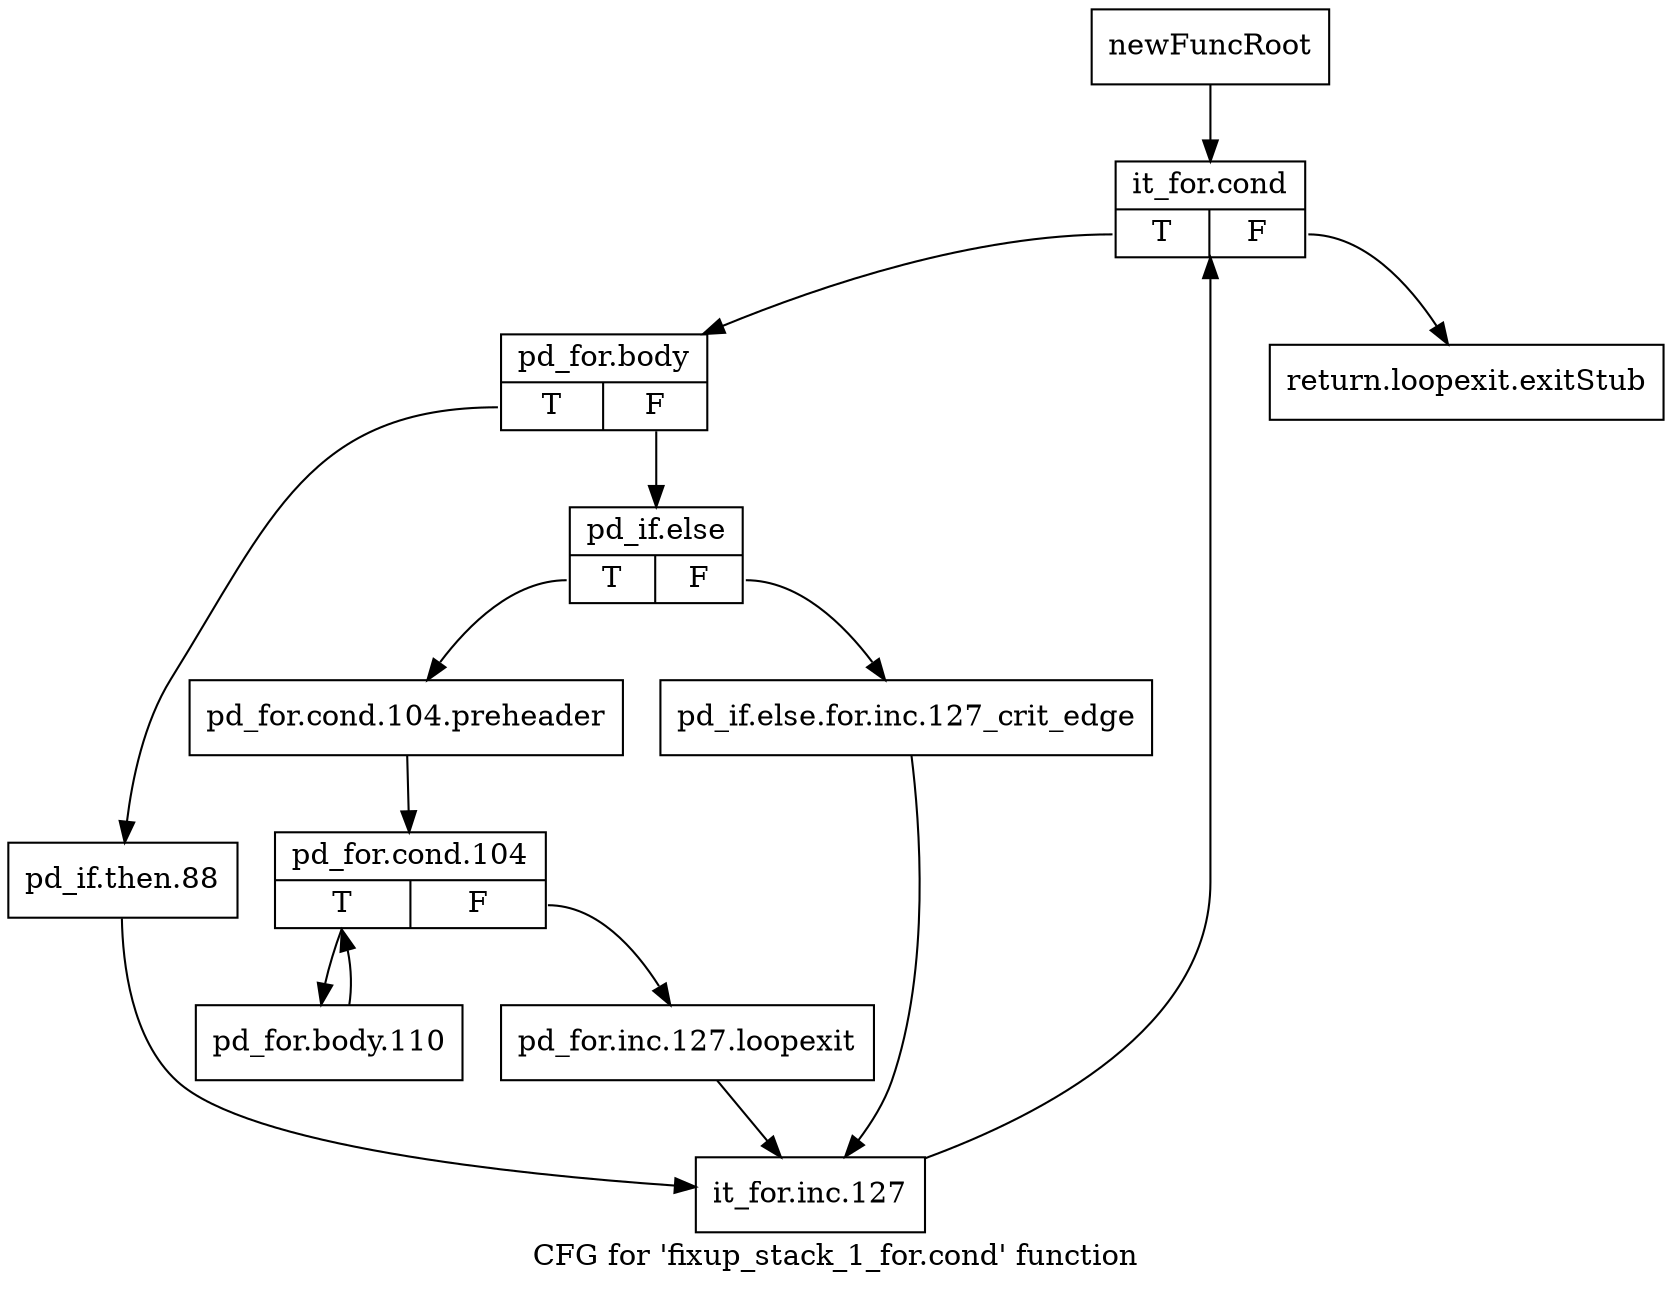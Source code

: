 digraph "CFG for 'fixup_stack_1_for.cond' function" {
	label="CFG for 'fixup_stack_1_for.cond' function";

	Node0xb0e6f50 [shape=record,label="{newFuncRoot}"];
	Node0xb0e6f50 -> Node0xb0e6ff0;
	Node0xb0e6fa0 [shape=record,label="{return.loopexit.exitStub}"];
	Node0xb0e6ff0 [shape=record,label="{it_for.cond|{<s0>T|<s1>F}}"];
	Node0xb0e6ff0:s0 -> Node0xb0e7040;
	Node0xb0e6ff0:s1 -> Node0xb0e6fa0;
	Node0xb0e7040 [shape=record,label="{pd_for.body|{<s0>T|<s1>F}}"];
	Node0xb0e7040:s0 -> Node0xb0e7270;
	Node0xb0e7040:s1 -> Node0xb0e7090;
	Node0xb0e7090 [shape=record,label="{pd_if.else|{<s0>T|<s1>F}}"];
	Node0xb0e7090:s0 -> Node0xb0e7130;
	Node0xb0e7090:s1 -> Node0xb0e70e0;
	Node0xb0e70e0 [shape=record,label="{pd_if.else.for.inc.127_crit_edge}"];
	Node0xb0e70e0 -> Node0xb0e72c0;
	Node0xb0e7130 [shape=record,label="{pd_for.cond.104.preheader}"];
	Node0xb0e7130 -> Node0xb0e7180;
	Node0xb0e7180 [shape=record,label="{pd_for.cond.104|{<s0>T|<s1>F}}"];
	Node0xb0e7180:s0 -> Node0xb0e7220;
	Node0xb0e7180:s1 -> Node0xb0e71d0;
	Node0xb0e71d0 [shape=record,label="{pd_for.inc.127.loopexit}"];
	Node0xb0e71d0 -> Node0xb0e72c0;
	Node0xb0e7220 [shape=record,label="{pd_for.body.110}"];
	Node0xb0e7220 -> Node0xb0e7180;
	Node0xb0e7270 [shape=record,label="{pd_if.then.88}"];
	Node0xb0e7270 -> Node0xb0e72c0;
	Node0xb0e72c0 [shape=record,label="{it_for.inc.127}"];
	Node0xb0e72c0 -> Node0xb0e6ff0;
}
